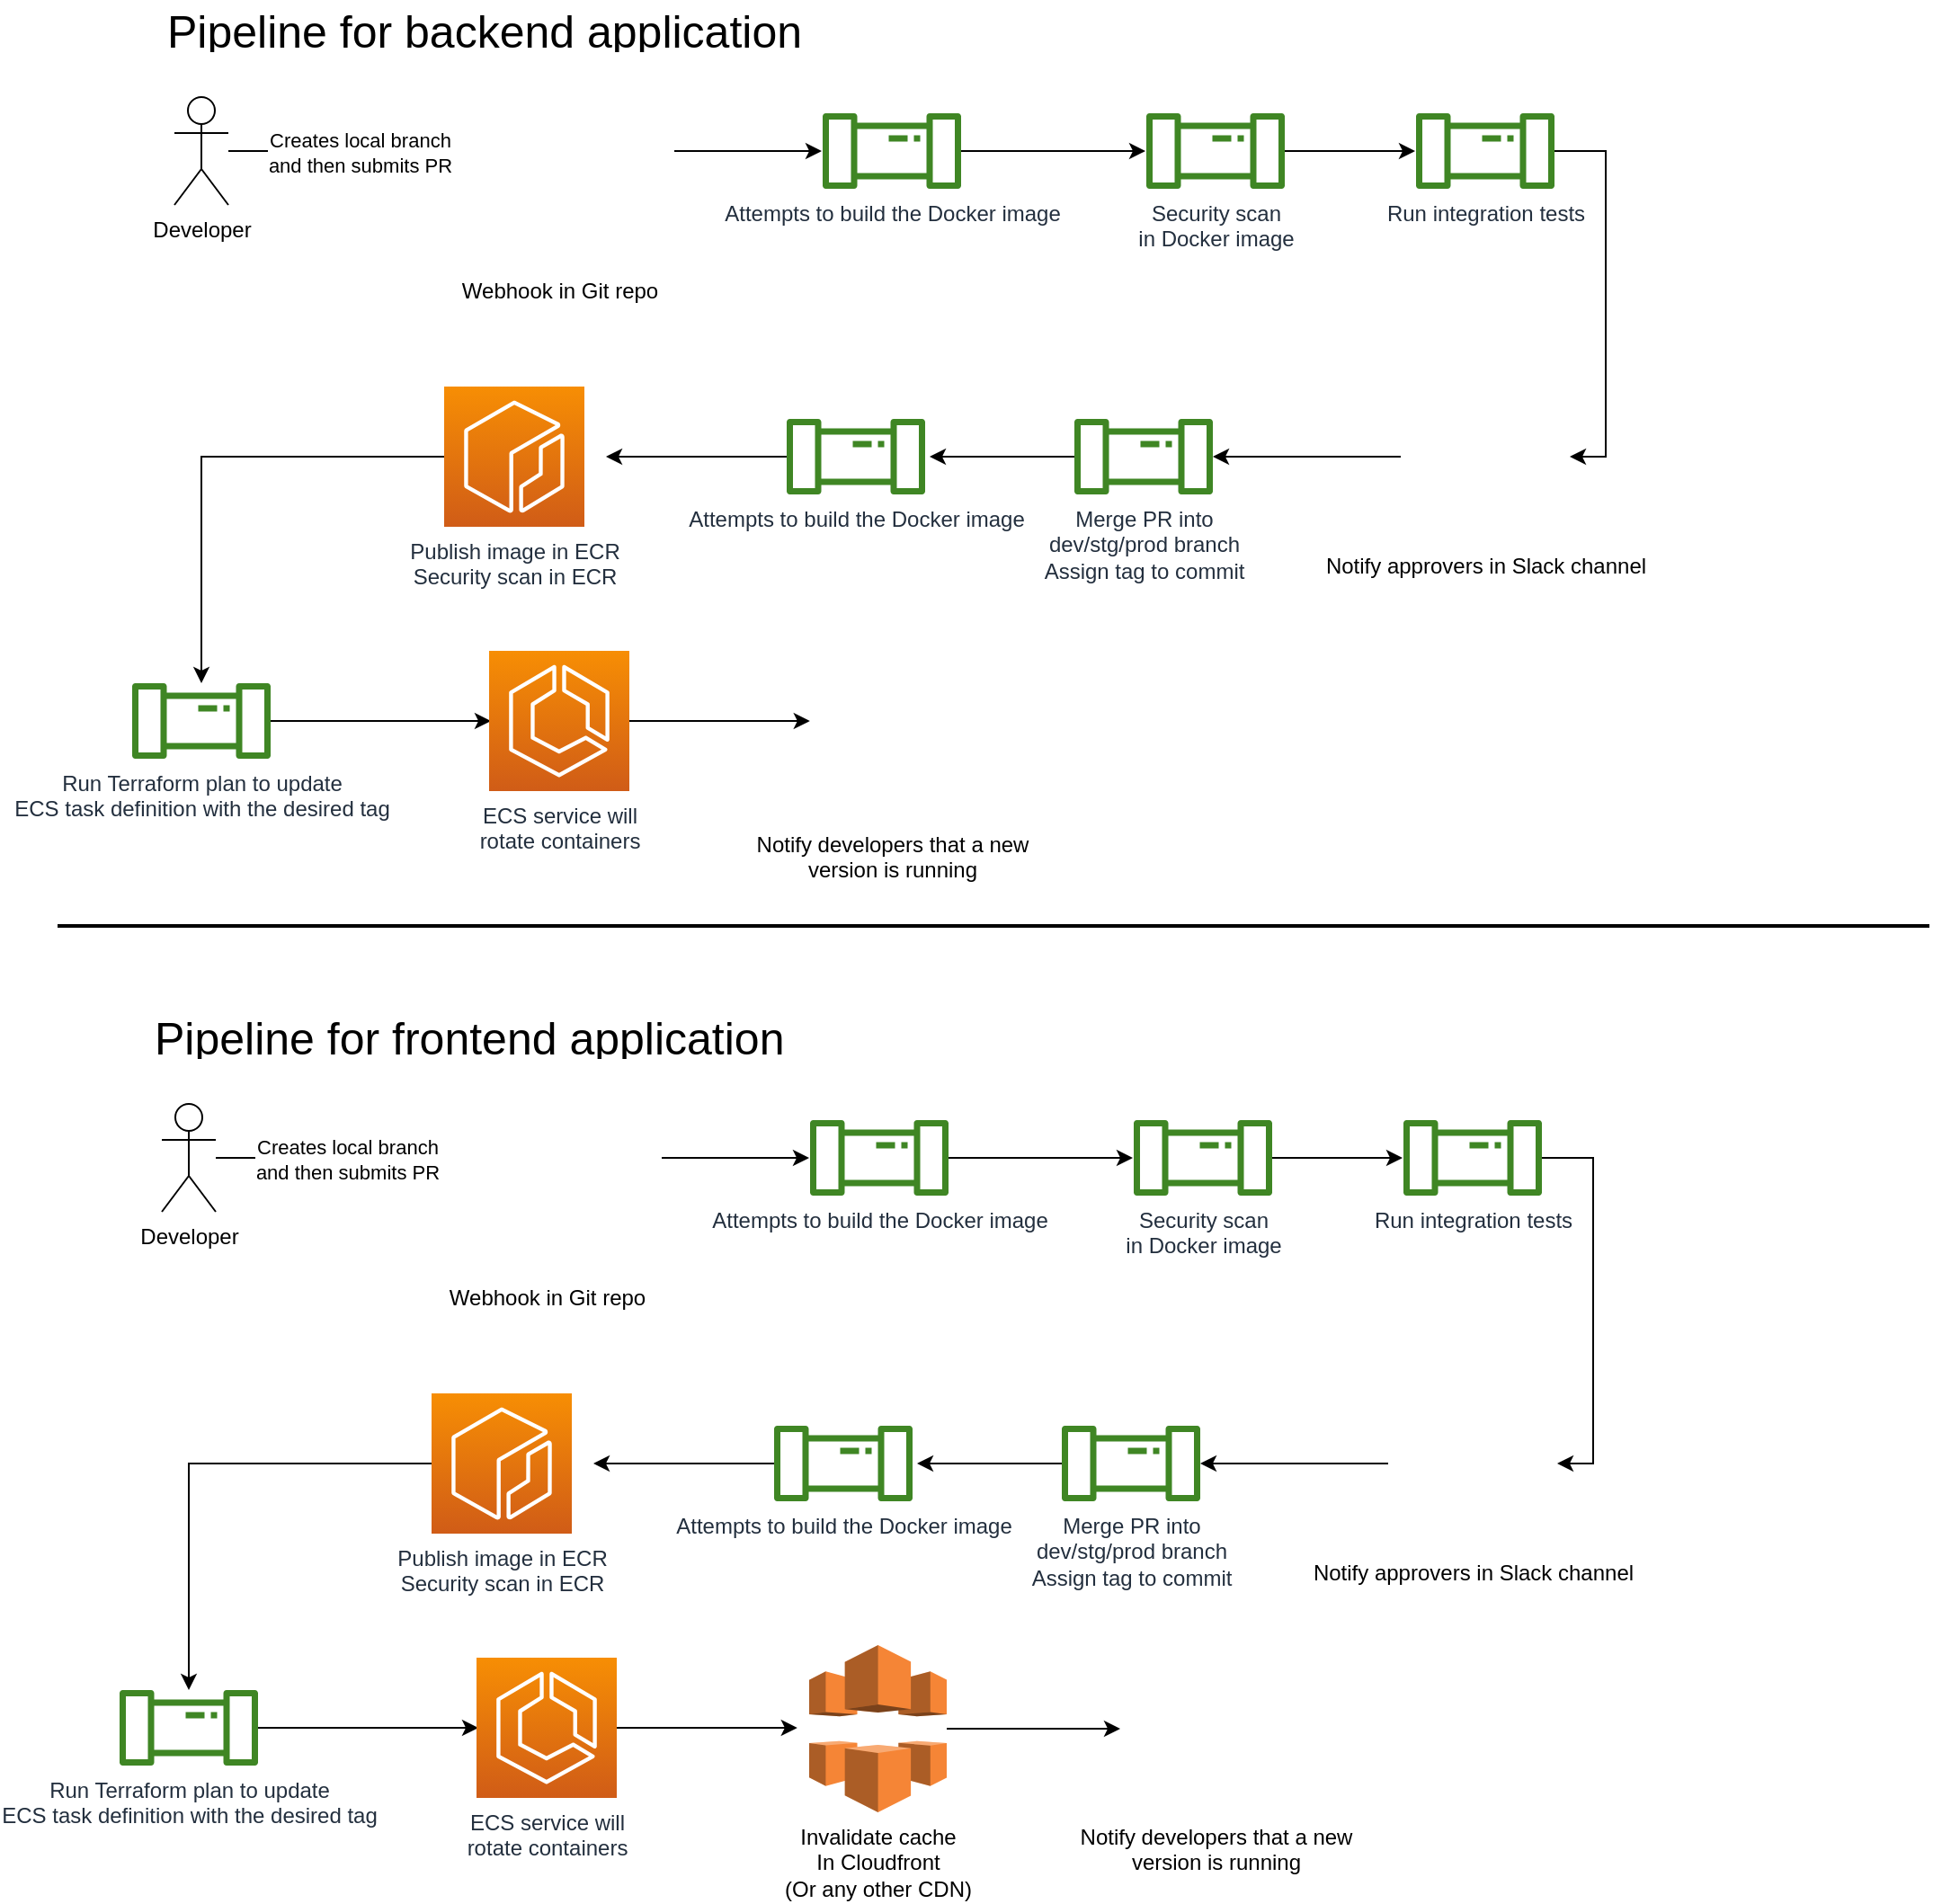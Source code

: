 <mxfile version="19.0.3" type="github">
  <diagram id="Ht1M8jgEwFfnCIfOTk4-" name="Page-1">
    <mxGraphModel dx="1824" dy="954" grid="1" gridSize="10" guides="1" tooltips="1" connect="1" arrows="1" fold="1" page="1" pageScale="1" pageWidth="1169" pageHeight="827" math="0" shadow="0">
      <root>
        <mxCell id="0" />
        <mxCell id="1" parent="0" />
        <mxCell id="eqmz7KKhXehNAZv7lVTh-14" value="Pipeline for backend application" style="text;strokeColor=none;fillColor=none;align=left;verticalAlign=middle;spacingLeft=4;spacingRight=4;overflow=hidden;points=[[0,0.5],[1,0.5]];portConstraint=eastwest;rotatable=0;fontSize=25;" vertex="1" parent="1">
          <mxGeometry x="94" y="40" width="366" height="30" as="geometry" />
        </mxCell>
        <mxCell id="eqmz7KKhXehNAZv7lVTh-15" value="Developer" style="shape=umlActor;verticalLabelPosition=bottom;verticalAlign=top;html=1;outlineConnect=0;" vertex="1" parent="1">
          <mxGeometry x="104" y="94" width="30" height="60" as="geometry" />
        </mxCell>
        <mxCell id="eqmz7KKhXehNAZv7lVTh-19" style="edgeStyle=orthogonalEdgeStyle;rounded=0;orthogonalLoop=1;jettySize=auto;html=1;" edge="1" parent="1" source="eqmz7KKhXehNAZv7lVTh-16">
          <mxGeometry relative="1" as="geometry">
            <mxPoint x="464" y="124" as="targetPoint" />
          </mxGeometry>
        </mxCell>
        <mxCell id="eqmz7KKhXehNAZv7lVTh-16" value="Webhook in Git repo" style="shape=image;html=1;verticalAlign=top;verticalLabelPosition=bottom;labelBackgroundColor=#ffffff;imageAspect=0;aspect=fixed;image=https://cdn1.iconfinder.com/data/icons/picons-social/57/github-128.png" vertex="1" parent="1">
          <mxGeometry x="254" y="60" width="128" height="128" as="geometry" />
        </mxCell>
        <mxCell id="eqmz7KKhXehNAZv7lVTh-17" style="edgeStyle=orthogonalEdgeStyle;rounded=0;orthogonalLoop=1;jettySize=auto;html=1;" edge="1" parent="1" source="eqmz7KKhXehNAZv7lVTh-15" target="eqmz7KKhXehNAZv7lVTh-16">
          <mxGeometry relative="1" as="geometry">
            <mxPoint x="234" y="84" as="targetPoint" />
          </mxGeometry>
        </mxCell>
        <mxCell id="eqmz7KKhXehNAZv7lVTh-18" value="&lt;div&gt;Creates local branch&lt;/div&gt;&lt;div&gt;and then submits PR&lt;br&gt;&lt;/div&gt;" style="edgeLabel;html=1;align=center;verticalAlign=middle;resizable=0;points=[];" vertex="1" connectable="0" parent="eqmz7KKhXehNAZv7lVTh-17">
          <mxGeometry x="0.209" y="-1" relative="1" as="geometry">
            <mxPoint as="offset" />
          </mxGeometry>
        </mxCell>
        <mxCell id="eqmz7KKhXehNAZv7lVTh-21" style="edgeStyle=orthogonalEdgeStyle;rounded=0;orthogonalLoop=1;jettySize=auto;html=1;" edge="1" parent="1" source="eqmz7KKhXehNAZv7lVTh-20">
          <mxGeometry relative="1" as="geometry">
            <mxPoint x="644" y="124" as="targetPoint" />
          </mxGeometry>
        </mxCell>
        <mxCell id="eqmz7KKhXehNAZv7lVTh-20" value="Attempts to build the Docker image" style="sketch=0;outlineConnect=0;fontColor=#232F3E;gradientColor=none;fillColor=#3F8624;strokeColor=none;dashed=0;verticalLabelPosition=bottom;verticalAlign=top;align=center;html=1;fontSize=12;fontStyle=0;aspect=fixed;pointerEvents=1;shape=mxgraph.aws4.iot_analytics_pipeline;" vertex="1" parent="1">
          <mxGeometry x="464" y="103" width="78" height="42" as="geometry" />
        </mxCell>
        <mxCell id="eqmz7KKhXehNAZv7lVTh-23" style="edgeStyle=orthogonalEdgeStyle;rounded=0;orthogonalLoop=1;jettySize=auto;html=1;" edge="1" parent="1" source="eqmz7KKhXehNAZv7lVTh-22">
          <mxGeometry relative="1" as="geometry">
            <mxPoint x="794" y="124" as="targetPoint" />
          </mxGeometry>
        </mxCell>
        <mxCell id="eqmz7KKhXehNAZv7lVTh-22" value="&lt;div&gt;Security scan&lt;/div&gt;&lt;div&gt;in Docker image&lt;br&gt;&lt;/div&gt;" style="sketch=0;outlineConnect=0;fontColor=#232F3E;gradientColor=none;fillColor=#3F8624;strokeColor=none;dashed=0;verticalLabelPosition=bottom;verticalAlign=top;align=center;html=1;fontSize=12;fontStyle=0;aspect=fixed;pointerEvents=1;shape=mxgraph.aws4.iot_analytics_pipeline;" vertex="1" parent="1">
          <mxGeometry x="644" y="103" width="78" height="42" as="geometry" />
        </mxCell>
        <mxCell id="eqmz7KKhXehNAZv7lVTh-42" style="edgeStyle=orthogonalEdgeStyle;rounded=0;orthogonalLoop=1;jettySize=auto;html=1;entryX=1;entryY=0.5;entryDx=0;entryDy=0;" edge="1" parent="1" source="eqmz7KKhXehNAZv7lVTh-24" target="eqmz7KKhXehNAZv7lVTh-28">
          <mxGeometry relative="1" as="geometry">
            <Array as="points">
              <mxPoint x="900" y="124" />
              <mxPoint x="900" y="294" />
            </Array>
          </mxGeometry>
        </mxCell>
        <mxCell id="eqmz7KKhXehNAZv7lVTh-24" value="Run integration tests" style="sketch=0;outlineConnect=0;fontColor=#232F3E;gradientColor=none;fillColor=#3F8624;strokeColor=none;dashed=0;verticalLabelPosition=bottom;verticalAlign=top;align=center;html=1;fontSize=12;fontStyle=0;aspect=fixed;pointerEvents=1;shape=mxgraph.aws4.iot_analytics_pipeline;" vertex="1" parent="1">
          <mxGeometry x="794" y="103" width="78" height="42" as="geometry" />
        </mxCell>
        <mxCell id="eqmz7KKhXehNAZv7lVTh-41" style="edgeStyle=orthogonalEdgeStyle;rounded=0;orthogonalLoop=1;jettySize=auto;html=1;" edge="1" parent="1" source="eqmz7KKhXehNAZv7lVTh-28" target="eqmz7KKhXehNAZv7lVTh-31">
          <mxGeometry relative="1" as="geometry" />
        </mxCell>
        <mxCell id="eqmz7KKhXehNAZv7lVTh-28" value="Notify approvers in Slack channel" style="shape=image;html=1;verticalAlign=top;verticalLabelPosition=bottom;labelBackgroundColor=#ffffff;imageAspect=0;aspect=fixed;image=https://cdn2.iconfinder.com/data/icons/social-media-2285/512/1_Slack_colored_svg-128.png" vertex="1" parent="1">
          <mxGeometry x="786" y="247" width="94" height="94" as="geometry" />
        </mxCell>
        <mxCell id="eqmz7KKhXehNAZv7lVTh-32" style="edgeStyle=orthogonalEdgeStyle;rounded=0;orthogonalLoop=1;jettySize=auto;html=1;" edge="1" parent="1" source="eqmz7KKhXehNAZv7lVTh-31">
          <mxGeometry relative="1" as="geometry">
            <mxPoint x="524" y="294" as="targetPoint" />
          </mxGeometry>
        </mxCell>
        <mxCell id="eqmz7KKhXehNAZv7lVTh-31" value="&lt;div&gt;Merge PR into&lt;/div&gt;&lt;div&gt;dev/stg/prod branch&lt;br&gt;&lt;/div&gt;Assign tag to commit" style="sketch=0;outlineConnect=0;fontColor=#232F3E;gradientColor=none;fillColor=#3F8624;strokeColor=none;dashed=0;verticalLabelPosition=bottom;verticalAlign=top;align=center;html=1;fontSize=12;fontStyle=0;aspect=fixed;pointerEvents=1;shape=mxgraph.aws4.iot_analytics_pipeline;" vertex="1" parent="1">
          <mxGeometry x="604" y="273" width="78" height="42" as="geometry" />
        </mxCell>
        <mxCell id="eqmz7KKhXehNAZv7lVTh-34" style="edgeStyle=orthogonalEdgeStyle;rounded=0;orthogonalLoop=1;jettySize=auto;html=1;" edge="1" parent="1" source="eqmz7KKhXehNAZv7lVTh-33">
          <mxGeometry relative="1" as="geometry">
            <mxPoint x="344" y="294" as="targetPoint" />
          </mxGeometry>
        </mxCell>
        <mxCell id="eqmz7KKhXehNAZv7lVTh-33" value="Attempts to build the Docker image" style="sketch=0;outlineConnect=0;fontColor=#232F3E;gradientColor=none;fillColor=#3F8624;strokeColor=none;dashed=0;verticalLabelPosition=bottom;verticalAlign=top;align=center;html=1;fontSize=12;fontStyle=0;aspect=fixed;pointerEvents=1;shape=mxgraph.aws4.iot_analytics_pipeline;" vertex="1" parent="1">
          <mxGeometry x="444" y="273" width="78" height="42" as="geometry" />
        </mxCell>
        <mxCell id="eqmz7KKhXehNAZv7lVTh-36" style="edgeStyle=orthogonalEdgeStyle;rounded=0;orthogonalLoop=1;jettySize=auto;html=1;" edge="1" parent="1" source="eqmz7KKhXehNAZv7lVTh-35" target="eqmz7KKhXehNAZv7lVTh-37">
          <mxGeometry relative="1" as="geometry">
            <mxPoint x="124" y="390" as="targetPoint" />
          </mxGeometry>
        </mxCell>
        <mxCell id="eqmz7KKhXehNAZv7lVTh-35" value="Publish image in ECR&lt;br&gt;Security scan in ECR" style="sketch=0;points=[[0,0,0],[0.25,0,0],[0.5,0,0],[0.75,0,0],[1,0,0],[0,1,0],[0.25,1,0],[0.5,1,0],[0.75,1,0],[1,1,0],[0,0.25,0],[0,0.5,0],[0,0.75,0],[1,0.25,0],[1,0.5,0],[1,0.75,0]];outlineConnect=0;fontColor=#232F3E;gradientColor=#F78E04;gradientDirection=north;fillColor=#D05C17;strokeColor=#ffffff;dashed=0;verticalLabelPosition=bottom;verticalAlign=top;align=center;html=1;fontSize=12;fontStyle=0;aspect=fixed;shape=mxgraph.aws4.resourceIcon;resIcon=mxgraph.aws4.ecr;" vertex="1" parent="1">
          <mxGeometry x="254" y="255" width="78" height="78" as="geometry" />
        </mxCell>
        <mxCell id="eqmz7KKhXehNAZv7lVTh-38" style="edgeStyle=orthogonalEdgeStyle;rounded=0;orthogonalLoop=1;jettySize=auto;html=1;" edge="1" parent="1" source="eqmz7KKhXehNAZv7lVTh-37">
          <mxGeometry relative="1" as="geometry">
            <mxPoint x="280" y="441" as="targetPoint" />
          </mxGeometry>
        </mxCell>
        <mxCell id="eqmz7KKhXehNAZv7lVTh-37" value="&lt;div&gt;Run Terraform plan to update&lt;/div&gt;&lt;div&gt;ECS task definition with the desired tag&lt;br&gt;&lt;/div&gt;" style="sketch=0;outlineConnect=0;fontColor=#232F3E;gradientColor=none;fillColor=#3F8624;strokeColor=none;dashed=0;verticalLabelPosition=bottom;verticalAlign=top;align=center;html=1;fontSize=12;fontStyle=0;aspect=fixed;pointerEvents=1;shape=mxgraph.aws4.iot_analytics_pipeline;" vertex="1" parent="1">
          <mxGeometry x="80" y="420" width="78" height="42" as="geometry" />
        </mxCell>
        <mxCell id="eqmz7KKhXehNAZv7lVTh-44" style="edgeStyle=orthogonalEdgeStyle;rounded=0;orthogonalLoop=1;jettySize=auto;html=1;entryX=0.015;entryY=0.415;entryDx=0;entryDy=0;entryPerimeter=0;" edge="1" parent="1" source="eqmz7KKhXehNAZv7lVTh-40" target="eqmz7KKhXehNAZv7lVTh-43">
          <mxGeometry relative="1" as="geometry" />
        </mxCell>
        <mxCell id="eqmz7KKhXehNAZv7lVTh-40" value="&lt;div&gt;ECS service will&lt;/div&gt;&lt;div&gt;rotate containers&lt;br&gt;&lt;/div&gt;" style="sketch=0;points=[[0,0,0],[0.25,0,0],[0.5,0,0],[0.75,0,0],[1,0,0],[0,1,0],[0.25,1,0],[0.5,1,0],[0.75,1,0],[1,1,0],[0,0.25,0],[0,0.5,0],[0,0.75,0],[1,0.25,0],[1,0.5,0],[1,0.75,0]];outlineConnect=0;fontColor=#232F3E;gradientColor=#F78E04;gradientDirection=north;fillColor=#D05C17;strokeColor=#ffffff;dashed=0;verticalLabelPosition=bottom;verticalAlign=top;align=center;html=1;fontSize=12;fontStyle=0;aspect=fixed;shape=mxgraph.aws4.resourceIcon;resIcon=mxgraph.aws4.ecs;" vertex="1" parent="1">
          <mxGeometry x="279" y="402" width="78" height="78" as="geometry" />
        </mxCell>
        <mxCell id="eqmz7KKhXehNAZv7lVTh-43" value="&lt;div&gt;Notify developers that a new&lt;/div&gt;&lt;div&gt;version is running&lt;br&gt;&lt;/div&gt;" style="shape=image;html=1;verticalAlign=top;verticalLabelPosition=bottom;labelBackgroundColor=#ffffff;imageAspect=0;aspect=fixed;image=https://cdn2.iconfinder.com/data/icons/social-media-2285/512/1_Slack_colored_svg-128.png" vertex="1" parent="1">
          <mxGeometry x="456" y="402" width="94" height="94" as="geometry" />
        </mxCell>
        <mxCell id="eqmz7KKhXehNAZv7lVTh-45" value="Pipeline for frontend application" style="text;strokeColor=none;fillColor=none;align=left;verticalAlign=middle;spacingLeft=4;spacingRight=4;overflow=hidden;points=[[0,0.5],[1,0.5]];portConstraint=eastwest;rotatable=0;fontSize=25;" vertex="1" parent="1">
          <mxGeometry x="87" y="600" width="366" height="30" as="geometry" />
        </mxCell>
        <mxCell id="eqmz7KKhXehNAZv7lVTh-46" value="Developer" style="shape=umlActor;verticalLabelPosition=bottom;verticalAlign=top;html=1;outlineConnect=0;" vertex="1" parent="1">
          <mxGeometry x="97" y="654" width="30" height="60" as="geometry" />
        </mxCell>
        <mxCell id="eqmz7KKhXehNAZv7lVTh-47" style="edgeStyle=orthogonalEdgeStyle;rounded=0;orthogonalLoop=1;jettySize=auto;html=1;" edge="1" parent="1" source="eqmz7KKhXehNAZv7lVTh-48">
          <mxGeometry relative="1" as="geometry">
            <mxPoint x="457" y="684" as="targetPoint" />
          </mxGeometry>
        </mxCell>
        <mxCell id="eqmz7KKhXehNAZv7lVTh-48" value="Webhook in Git repo" style="shape=image;html=1;verticalAlign=top;verticalLabelPosition=bottom;labelBackgroundColor=#ffffff;imageAspect=0;aspect=fixed;image=https://cdn1.iconfinder.com/data/icons/picons-social/57/github-128.png" vertex="1" parent="1">
          <mxGeometry x="247" y="620" width="128" height="128" as="geometry" />
        </mxCell>
        <mxCell id="eqmz7KKhXehNAZv7lVTh-49" style="edgeStyle=orthogonalEdgeStyle;rounded=0;orthogonalLoop=1;jettySize=auto;html=1;" edge="1" parent="1" source="eqmz7KKhXehNAZv7lVTh-46" target="eqmz7KKhXehNAZv7lVTh-48">
          <mxGeometry relative="1" as="geometry">
            <mxPoint x="227" y="644" as="targetPoint" />
          </mxGeometry>
        </mxCell>
        <mxCell id="eqmz7KKhXehNAZv7lVTh-50" value="&lt;div&gt;Creates local branch&lt;/div&gt;&lt;div&gt;and then submits PR&lt;br&gt;&lt;/div&gt;" style="edgeLabel;html=1;align=center;verticalAlign=middle;resizable=0;points=[];" vertex="1" connectable="0" parent="eqmz7KKhXehNAZv7lVTh-49">
          <mxGeometry x="0.209" y="-1" relative="1" as="geometry">
            <mxPoint as="offset" />
          </mxGeometry>
        </mxCell>
        <mxCell id="eqmz7KKhXehNAZv7lVTh-51" style="edgeStyle=orthogonalEdgeStyle;rounded=0;orthogonalLoop=1;jettySize=auto;html=1;" edge="1" parent="1" source="eqmz7KKhXehNAZv7lVTh-52">
          <mxGeometry relative="1" as="geometry">
            <mxPoint x="637.0" y="684" as="targetPoint" />
          </mxGeometry>
        </mxCell>
        <mxCell id="eqmz7KKhXehNAZv7lVTh-52" value="Attempts to build the Docker image" style="sketch=0;outlineConnect=0;fontColor=#232F3E;gradientColor=none;fillColor=#3F8624;strokeColor=none;dashed=0;verticalLabelPosition=bottom;verticalAlign=top;align=center;html=1;fontSize=12;fontStyle=0;aspect=fixed;pointerEvents=1;shape=mxgraph.aws4.iot_analytics_pipeline;" vertex="1" parent="1">
          <mxGeometry x="457" y="663" width="78" height="42" as="geometry" />
        </mxCell>
        <mxCell id="eqmz7KKhXehNAZv7lVTh-53" style="edgeStyle=orthogonalEdgeStyle;rounded=0;orthogonalLoop=1;jettySize=auto;html=1;" edge="1" parent="1" source="eqmz7KKhXehNAZv7lVTh-54">
          <mxGeometry relative="1" as="geometry">
            <mxPoint x="787.0" y="684" as="targetPoint" />
          </mxGeometry>
        </mxCell>
        <mxCell id="eqmz7KKhXehNAZv7lVTh-54" value="&lt;div&gt;Security scan&lt;/div&gt;&lt;div&gt;in Docker image&lt;br&gt;&lt;/div&gt;" style="sketch=0;outlineConnect=0;fontColor=#232F3E;gradientColor=none;fillColor=#3F8624;strokeColor=none;dashed=0;verticalLabelPosition=bottom;verticalAlign=top;align=center;html=1;fontSize=12;fontStyle=0;aspect=fixed;pointerEvents=1;shape=mxgraph.aws4.iot_analytics_pipeline;" vertex="1" parent="1">
          <mxGeometry x="637" y="663" width="78" height="42" as="geometry" />
        </mxCell>
        <mxCell id="eqmz7KKhXehNAZv7lVTh-55" style="edgeStyle=orthogonalEdgeStyle;rounded=0;orthogonalLoop=1;jettySize=auto;html=1;entryX=1;entryY=0.5;entryDx=0;entryDy=0;" edge="1" parent="1" source="eqmz7KKhXehNAZv7lVTh-56" target="eqmz7KKhXehNAZv7lVTh-58">
          <mxGeometry relative="1" as="geometry">
            <Array as="points">
              <mxPoint x="893" y="684" />
              <mxPoint x="893" y="854" />
            </Array>
          </mxGeometry>
        </mxCell>
        <mxCell id="eqmz7KKhXehNAZv7lVTh-56" value="Run integration tests" style="sketch=0;outlineConnect=0;fontColor=#232F3E;gradientColor=none;fillColor=#3F8624;strokeColor=none;dashed=0;verticalLabelPosition=bottom;verticalAlign=top;align=center;html=1;fontSize=12;fontStyle=0;aspect=fixed;pointerEvents=1;shape=mxgraph.aws4.iot_analytics_pipeline;" vertex="1" parent="1">
          <mxGeometry x="787" y="663" width="78" height="42" as="geometry" />
        </mxCell>
        <mxCell id="eqmz7KKhXehNAZv7lVTh-57" style="edgeStyle=orthogonalEdgeStyle;rounded=0;orthogonalLoop=1;jettySize=auto;html=1;" edge="1" parent="1" source="eqmz7KKhXehNAZv7lVTh-58" target="eqmz7KKhXehNAZv7lVTh-60">
          <mxGeometry relative="1" as="geometry" />
        </mxCell>
        <mxCell id="eqmz7KKhXehNAZv7lVTh-58" value="Notify approvers in Slack channel" style="shape=image;html=1;verticalAlign=top;verticalLabelPosition=bottom;labelBackgroundColor=#ffffff;imageAspect=0;aspect=fixed;image=https://cdn2.iconfinder.com/data/icons/social-media-2285/512/1_Slack_colored_svg-128.png" vertex="1" parent="1">
          <mxGeometry x="779" y="807" width="94" height="94" as="geometry" />
        </mxCell>
        <mxCell id="eqmz7KKhXehNAZv7lVTh-59" style="edgeStyle=orthogonalEdgeStyle;rounded=0;orthogonalLoop=1;jettySize=auto;html=1;" edge="1" parent="1" source="eqmz7KKhXehNAZv7lVTh-60">
          <mxGeometry relative="1" as="geometry">
            <mxPoint x="517" y="854" as="targetPoint" />
          </mxGeometry>
        </mxCell>
        <mxCell id="eqmz7KKhXehNAZv7lVTh-60" value="&lt;div&gt;Merge PR into&lt;/div&gt;&lt;div&gt;dev/stg/prod branch&lt;br&gt;&lt;/div&gt;Assign tag to commit" style="sketch=0;outlineConnect=0;fontColor=#232F3E;gradientColor=none;fillColor=#3F8624;strokeColor=none;dashed=0;verticalLabelPosition=bottom;verticalAlign=top;align=center;html=1;fontSize=12;fontStyle=0;aspect=fixed;pointerEvents=1;shape=mxgraph.aws4.iot_analytics_pipeline;" vertex="1" parent="1">
          <mxGeometry x="597" y="833" width="78" height="42" as="geometry" />
        </mxCell>
        <mxCell id="eqmz7KKhXehNAZv7lVTh-61" style="edgeStyle=orthogonalEdgeStyle;rounded=0;orthogonalLoop=1;jettySize=auto;html=1;" edge="1" parent="1" source="eqmz7KKhXehNAZv7lVTh-62">
          <mxGeometry relative="1" as="geometry">
            <mxPoint x="337" y="854" as="targetPoint" />
          </mxGeometry>
        </mxCell>
        <mxCell id="eqmz7KKhXehNAZv7lVTh-62" value="Attempts to build the Docker image" style="sketch=0;outlineConnect=0;fontColor=#232F3E;gradientColor=none;fillColor=#3F8624;strokeColor=none;dashed=0;verticalLabelPosition=bottom;verticalAlign=top;align=center;html=1;fontSize=12;fontStyle=0;aspect=fixed;pointerEvents=1;shape=mxgraph.aws4.iot_analytics_pipeline;" vertex="1" parent="1">
          <mxGeometry x="437" y="833" width="78" height="42" as="geometry" />
        </mxCell>
        <mxCell id="eqmz7KKhXehNAZv7lVTh-63" style="edgeStyle=orthogonalEdgeStyle;rounded=0;orthogonalLoop=1;jettySize=auto;html=1;" edge="1" parent="1" source="eqmz7KKhXehNAZv7lVTh-64" target="eqmz7KKhXehNAZv7lVTh-66">
          <mxGeometry relative="1" as="geometry">
            <mxPoint x="117" y="950" as="targetPoint" />
          </mxGeometry>
        </mxCell>
        <mxCell id="eqmz7KKhXehNAZv7lVTh-64" value="Publish image in ECR&lt;br&gt;Security scan in ECR" style="sketch=0;points=[[0,0,0],[0.25,0,0],[0.5,0,0],[0.75,0,0],[1,0,0],[0,1,0],[0.25,1,0],[0.5,1,0],[0.75,1,0],[1,1,0],[0,0.25,0],[0,0.5,0],[0,0.75,0],[1,0.25,0],[1,0.5,0],[1,0.75,0]];outlineConnect=0;fontColor=#232F3E;gradientColor=#F78E04;gradientDirection=north;fillColor=#D05C17;strokeColor=#ffffff;dashed=0;verticalLabelPosition=bottom;verticalAlign=top;align=center;html=1;fontSize=12;fontStyle=0;aspect=fixed;shape=mxgraph.aws4.resourceIcon;resIcon=mxgraph.aws4.ecr;" vertex="1" parent="1">
          <mxGeometry x="247" y="815" width="78" height="78" as="geometry" />
        </mxCell>
        <mxCell id="eqmz7KKhXehNAZv7lVTh-65" style="edgeStyle=orthogonalEdgeStyle;rounded=0;orthogonalLoop=1;jettySize=auto;html=1;" edge="1" parent="1" source="eqmz7KKhXehNAZv7lVTh-66">
          <mxGeometry relative="1" as="geometry">
            <mxPoint x="273" y="1001" as="targetPoint" />
          </mxGeometry>
        </mxCell>
        <mxCell id="eqmz7KKhXehNAZv7lVTh-66" value="&lt;div&gt;Run Terraform plan to update&lt;/div&gt;&lt;div&gt;ECS task definition with the desired tag&lt;br&gt;&lt;/div&gt;" style="sketch=0;outlineConnect=0;fontColor=#232F3E;gradientColor=none;fillColor=#3F8624;strokeColor=none;dashed=0;verticalLabelPosition=bottom;verticalAlign=top;align=center;html=1;fontSize=12;fontStyle=0;aspect=fixed;pointerEvents=1;shape=mxgraph.aws4.iot_analytics_pipeline;" vertex="1" parent="1">
          <mxGeometry x="73" y="980" width="78" height="42" as="geometry" />
        </mxCell>
        <mxCell id="eqmz7KKhXehNAZv7lVTh-67" style="edgeStyle=orthogonalEdgeStyle;rounded=0;orthogonalLoop=1;jettySize=auto;html=1;entryX=0.015;entryY=0.415;entryDx=0;entryDy=0;entryPerimeter=0;" edge="1" parent="1" source="eqmz7KKhXehNAZv7lVTh-68">
          <mxGeometry relative="1" as="geometry">
            <mxPoint x="450.41" y="1001.01" as="targetPoint" />
          </mxGeometry>
        </mxCell>
        <mxCell id="eqmz7KKhXehNAZv7lVTh-68" value="&lt;div&gt;ECS service will&lt;/div&gt;&lt;div&gt;rotate containers&lt;br&gt;&lt;/div&gt;" style="sketch=0;points=[[0,0,0],[0.25,0,0],[0.5,0,0],[0.75,0,0],[1,0,0],[0,1,0],[0.25,1,0],[0.5,1,0],[0.75,1,0],[1,1,0],[0,0.25,0],[0,0.5,0],[0,0.75,0],[1,0.25,0],[1,0.5,0],[1,0.75,0]];outlineConnect=0;fontColor=#232F3E;gradientColor=#F78E04;gradientDirection=north;fillColor=#D05C17;strokeColor=#ffffff;dashed=0;verticalLabelPosition=bottom;verticalAlign=top;align=center;html=1;fontSize=12;fontStyle=0;aspect=fixed;shape=mxgraph.aws4.resourceIcon;resIcon=mxgraph.aws4.ecs;" vertex="1" parent="1">
          <mxGeometry x="272" y="962" width="78" height="78" as="geometry" />
        </mxCell>
        <mxCell id="eqmz7KKhXehNAZv7lVTh-70" value="" style="line;strokeWidth=2;html=1;fontSize=25;" vertex="1" parent="1">
          <mxGeometry x="39" y="550" width="1041" height="10" as="geometry" />
        </mxCell>
        <mxCell id="eqmz7KKhXehNAZv7lVTh-72" style="edgeStyle=orthogonalEdgeStyle;rounded=0;orthogonalLoop=1;jettySize=auto;html=1;fontSize=12;" edge="1" parent="1" source="eqmz7KKhXehNAZv7lVTh-71">
          <mxGeometry relative="1" as="geometry">
            <mxPoint x="630" y="1001.5" as="targetPoint" />
          </mxGeometry>
        </mxCell>
        <mxCell id="eqmz7KKhXehNAZv7lVTh-71" value="&lt;div&gt;Invalidate cache&lt;/div&gt;&lt;div&gt;In Cloudfront&lt;/div&gt;&lt;div&gt;(Or any other CDN)&lt;br&gt;&lt;/div&gt;" style="outlineConnect=0;dashed=0;verticalLabelPosition=bottom;verticalAlign=top;align=center;html=1;shape=mxgraph.aws3.cloudfront;fillColor=#F58536;gradientColor=none;fontSize=12;" vertex="1" parent="1">
          <mxGeometry x="457" y="955" width="76.5" height="93" as="geometry" />
        </mxCell>
        <mxCell id="eqmz7KKhXehNAZv7lVTh-73" value="&lt;div&gt;Notify developers that a new&lt;/div&gt;&lt;div&gt;version is running&lt;br&gt;&lt;/div&gt;" style="shape=image;html=1;verticalAlign=top;verticalLabelPosition=bottom;labelBackgroundColor=#ffffff;imageAspect=0;aspect=fixed;image=https://cdn2.iconfinder.com/data/icons/social-media-2285/512/1_Slack_colored_svg-128.png" vertex="1" parent="1">
          <mxGeometry x="636" y="954" width="94" height="94" as="geometry" />
        </mxCell>
      </root>
    </mxGraphModel>
  </diagram>
</mxfile>
